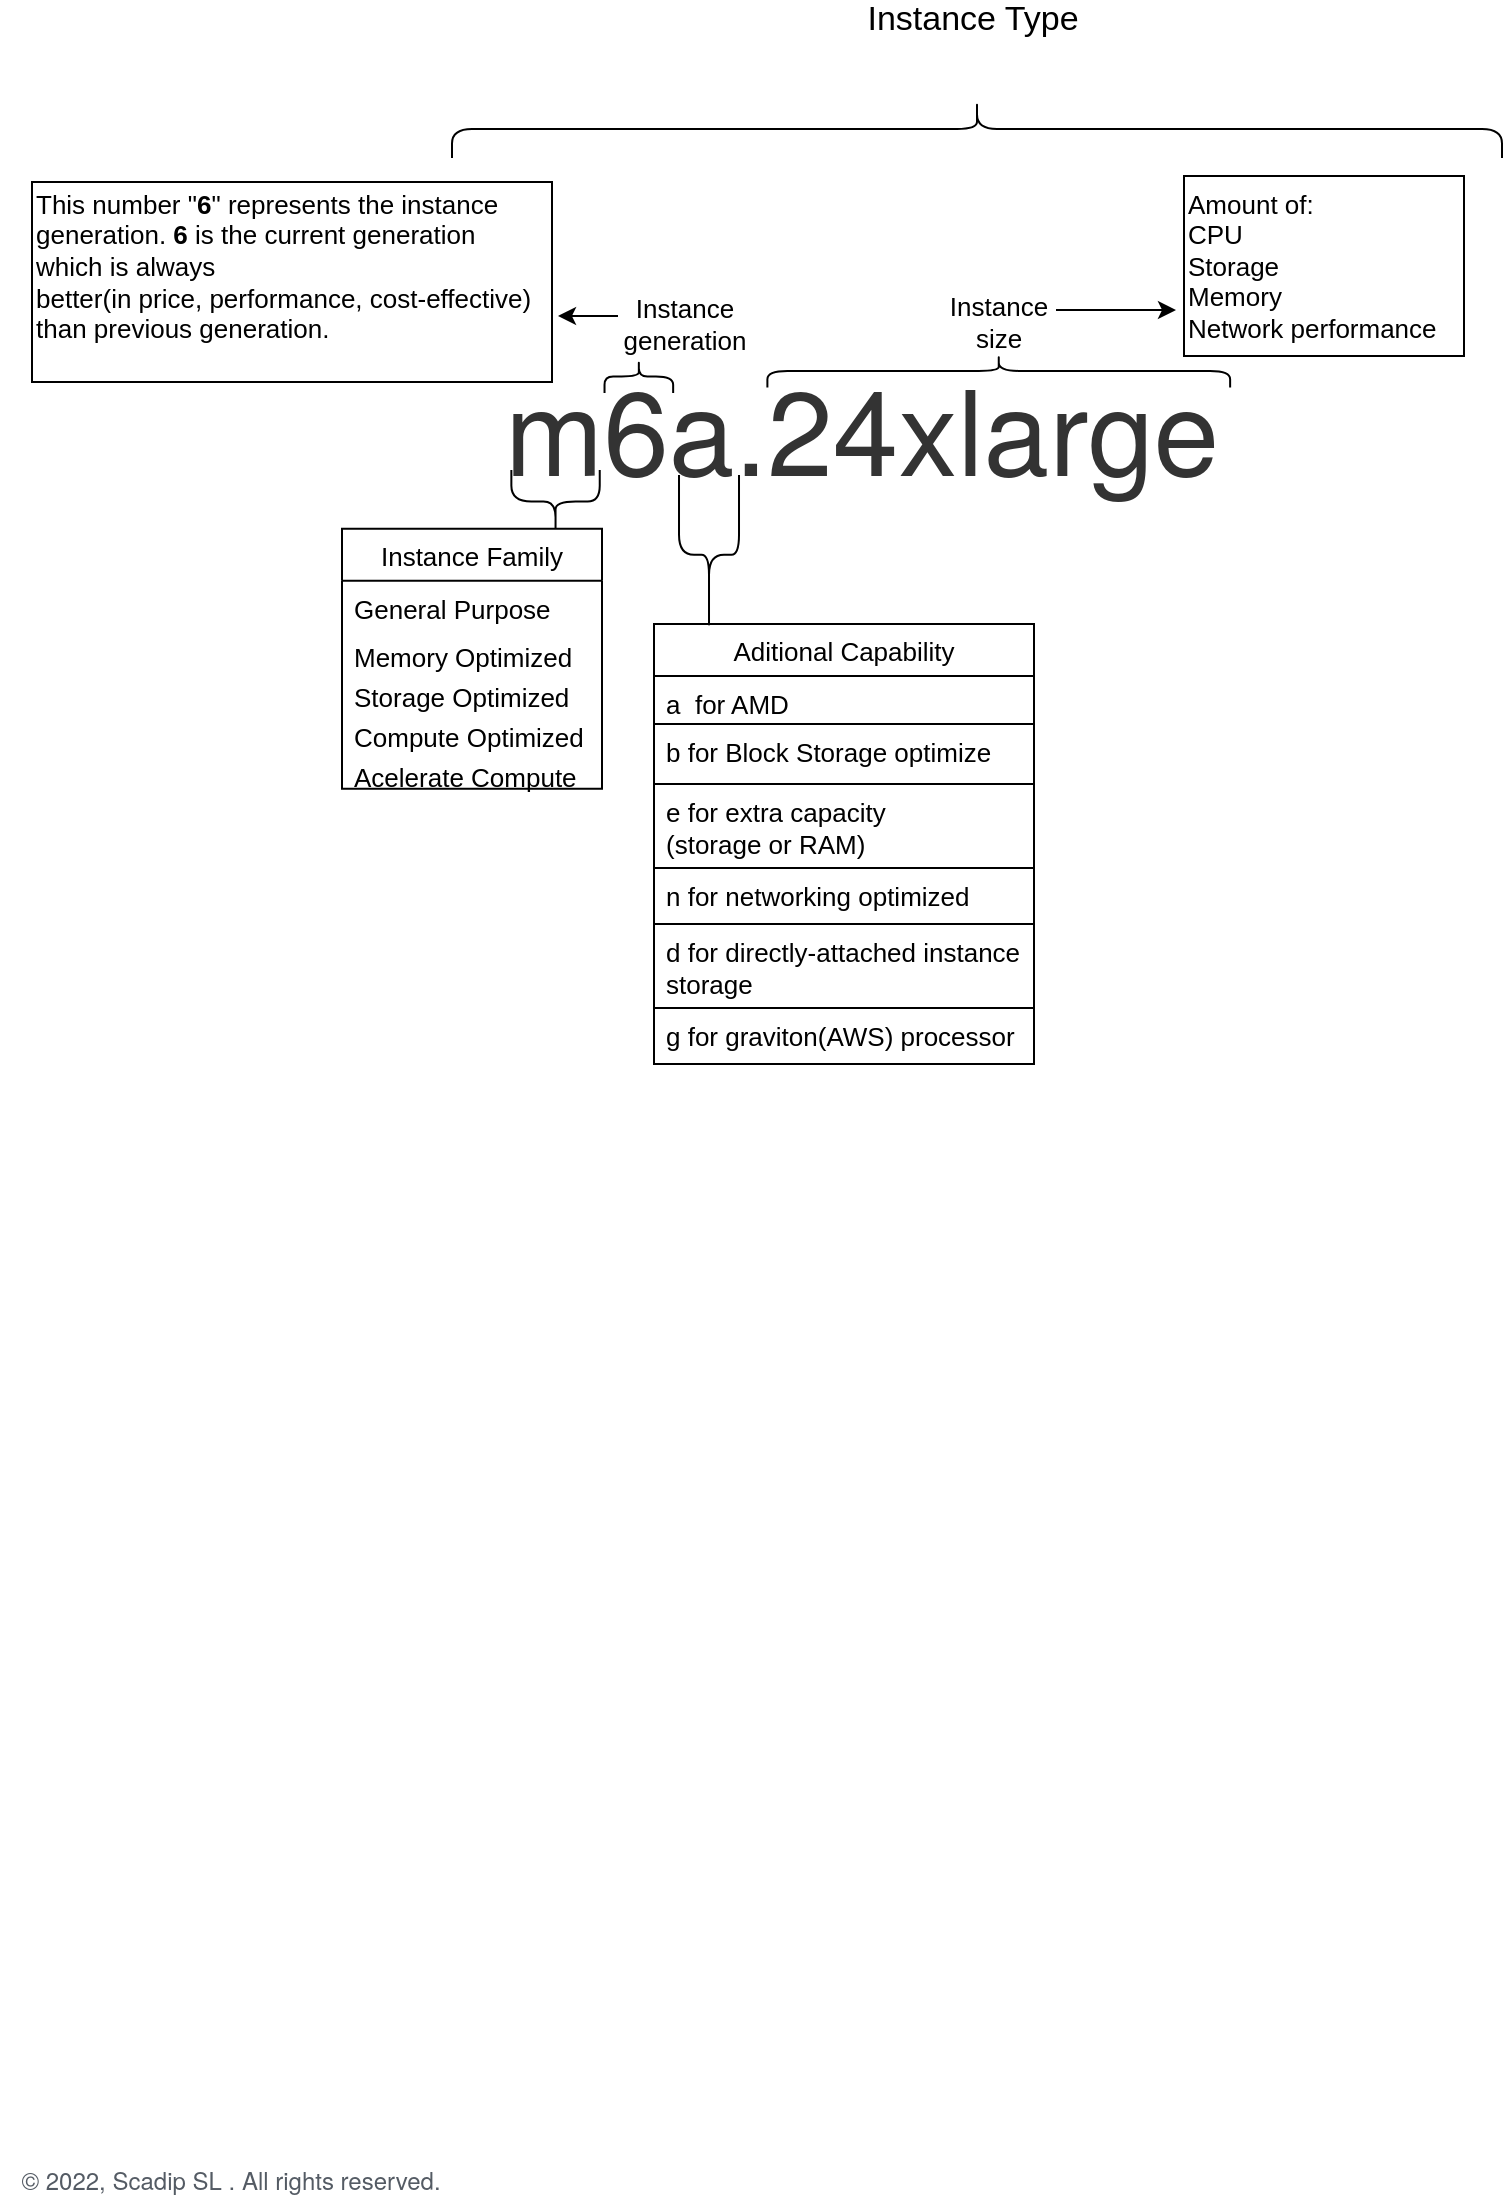 <mxfile version="20.0.1" type="github">
  <diagram id="Y3vReteuG-_UAJxLE3-L" name="Page-1">
    <mxGraphModel dx="703" dy="460" grid="1" gridSize="10" guides="1" tooltips="1" connect="1" arrows="1" fold="1" page="1" pageScale="1" pageWidth="827" pageHeight="1169" math="0" shadow="0">
      <root>
        <mxCell id="0" />
        <mxCell id="1" parent="0" />
        <mxCell id="GVlZAv8B5-ui3CyCfHK--1" value="&lt;span style=&quot;caret-color: rgb(51, 51, 51); color: rgb(51, 51, 51); font-family: AmazonEmber, &amp;quot;Helvetica Neue&amp;quot;, Helvetica, Arial, sans-serif; text-size-adjust: auto;&quot;&gt;&lt;font style=&quot;font-size: 59px;&quot;&gt;m6a.24xlarge&lt;/font&gt;&lt;/span&gt;" style="text;html=1;strokeColor=none;fillColor=none;align=center;verticalAlign=middle;whiteSpace=wrap;rounded=0;" parent="1" vertex="1">
          <mxGeometry x="310" y="238" width="260" height="70" as="geometry" />
        </mxCell>
        <mxCell id="GVlZAv8B5-ui3CyCfHK--2" value="" style="shape=curlyBracket;whiteSpace=wrap;html=1;rounded=1;fontSize=43;rotation=-90;size=0.5;" parent="1" vertex="1">
          <mxGeometry x="271.01" y="288.67" width="31.53" height="44.19" as="geometry" />
        </mxCell>
        <mxCell id="GVlZAv8B5-ui3CyCfHK--4" value="" style="shape=curlyBracket;whiteSpace=wrap;html=1;rounded=1;fontSize=43;rotation=-90;size=0.5;direction=west;" parent="1" vertex="1">
          <mxGeometry x="320.17" y="231.09" width="16.5" height="34.31" as="geometry" />
        </mxCell>
        <mxCell id="GVlZAv8B5-ui3CyCfHK--5" value="&lt;font style=&quot;font-size: 13px;&quot;&gt;Instance&lt;br&gt;generation&lt;br&gt;&lt;/font&gt;" style="text;html=1;align=center;verticalAlign=middle;resizable=0;points=[];autosize=1;strokeColor=none;fillColor=none;fontSize=13;" parent="1" vertex="1">
          <mxGeometry x="311" y="202" width="80" height="40" as="geometry" />
        </mxCell>
        <mxCell id="GVlZAv8B5-ui3CyCfHK--6" value="" style="shape=curlyBracket;whiteSpace=wrap;html=1;rounded=1;fontSize=43;rotation=-90;size=0.5;" parent="1" vertex="1">
          <mxGeometry x="323.63" y="322.38" width="79.75" height="30" as="geometry" />
        </mxCell>
        <mxCell id="GVlZAv8B5-ui3CyCfHK--8" value="Aditional Capability" style="swimlane;fontStyle=0;childLayout=stackLayout;horizontal=1;startSize=26;fillColor=none;horizontalStack=0;resizeParent=1;resizeParentMax=0;resizeLast=0;collapsible=1;marginBottom=0;fontSize=13;" parent="1" vertex="1">
          <mxGeometry x="336" y="372" width="190" height="220" as="geometry">
            <mxRectangle x="291" y="309" width="142" height="28" as="alternateBounds" />
          </mxGeometry>
        </mxCell>
        <mxCell id="GVlZAv8B5-ui3CyCfHK--9" value="a  for AMD" style="text;strokeColor=none;fillColor=none;align=left;verticalAlign=top;spacingLeft=4;spacingRight=4;overflow=hidden;rotatable=0;points=[[0,0.5],[1,0.5]];portConstraint=eastwest;fontSize=13;" parent="GVlZAv8B5-ui3CyCfHK--8" vertex="1">
          <mxGeometry y="26" width="190" height="24" as="geometry" />
        </mxCell>
        <mxCell id="GVlZAv8B5-ui3CyCfHK--10" value="b for Block Storage optimize" style="text;strokeColor=default;fillColor=none;align=left;verticalAlign=top;spacingLeft=4;spacingRight=4;overflow=hidden;rotatable=0;points=[[0,0.5],[1,0.5]];portConstraint=eastwest;fontSize=13;" parent="GVlZAv8B5-ui3CyCfHK--8" vertex="1">
          <mxGeometry y="50" width="190" height="30" as="geometry" />
        </mxCell>
        <mxCell id="GVlZAv8B5-ui3CyCfHK--11" value="e for extra capacity&#xa;(storage or RAM)" style="text;strokeColor=default;fillColor=none;align=left;verticalAlign=top;spacingLeft=4;spacingRight=4;overflow=hidden;rotatable=0;points=[[0,0.5],[1,0.5]];portConstraint=eastwest;fontSize=13;" parent="GVlZAv8B5-ui3CyCfHK--8" vertex="1">
          <mxGeometry y="80" width="190" height="42" as="geometry" />
        </mxCell>
        <mxCell id="GVlZAv8B5-ui3CyCfHK--12" value="n for networking optimized" style="text;strokeColor=none;fillColor=none;align=left;verticalAlign=top;spacingLeft=4;spacingRight=4;overflow=hidden;rotatable=0;points=[[0,0.5],[1,0.5]];portConstraint=eastwest;fontSize=13;" parent="GVlZAv8B5-ui3CyCfHK--8" vertex="1">
          <mxGeometry y="122" width="190" height="28" as="geometry" />
        </mxCell>
        <mxCell id="GVlZAv8B5-ui3CyCfHK--13" value="d for directly-attached instance &#xa;storage " style="text;strokeColor=default;fillColor=none;align=left;verticalAlign=top;spacingLeft=4;spacingRight=4;overflow=hidden;rotatable=0;points=[[0,0.5],[1,0.5]];portConstraint=eastwest;fontSize=13;" parent="GVlZAv8B5-ui3CyCfHK--8" vertex="1">
          <mxGeometry y="150" width="190" height="42" as="geometry" />
        </mxCell>
        <mxCell id="GVlZAv8B5-ui3CyCfHK--14" value="g for graviton(AWS) processor" style="text;strokeColor=none;fillColor=none;align=left;verticalAlign=top;spacingLeft=4;spacingRight=4;overflow=hidden;rotatable=0;points=[[0,0.5],[1,0.5]];portConstraint=eastwest;fontSize=13;" parent="GVlZAv8B5-ui3CyCfHK--8" vertex="1">
          <mxGeometry y="192" width="190" height="28" as="geometry" />
        </mxCell>
        <mxCell id="GVlZAv8B5-ui3CyCfHK--15" value="" style="shape=curlyBracket;whiteSpace=wrap;html=1;rounded=1;fontSize=43;rotation=-90;size=0.5;direction=west;" parent="1" vertex="1">
          <mxGeometry x="500.13" y="129.76" width="16.5" height="231.37" as="geometry" />
        </mxCell>
        <mxCell id="GVlZAv8B5-ui3CyCfHK--16" value="&lt;font style=&quot;font-size: 13px;&quot;&gt;Instance&lt;br&gt;size&lt;br&gt;&lt;/font&gt;" style="text;html=1;align=center;verticalAlign=middle;resizable=0;points=[];autosize=1;strokeColor=none;fillColor=none;fontSize=13;" parent="1" vertex="1">
          <mxGeometry x="477.63" y="201" width="60" height="40" as="geometry" />
        </mxCell>
        <mxCell id="GVlZAv8B5-ui3CyCfHK--22" value="&lt;font style=&quot;font-size: 13px;&quot;&gt;Amount of:&lt;br&gt;CPU&lt;br&gt;Storage&lt;br&gt;Memory&lt;br&gt;Network performance&lt;br&gt;&lt;/font&gt;" style="text;html=1;align=left;verticalAlign=middle;resizable=0;points=[];autosize=1;strokeColor=default;fillColor=none;fontSize=13;" parent="1" vertex="1">
          <mxGeometry x="601" y="148" width="140" height="90" as="geometry" />
        </mxCell>
        <mxCell id="GVlZAv8B5-ui3CyCfHK--24" value="" style="endArrow=classic;html=1;rounded=0;fontSize=59;" parent="1" edge="1">
          <mxGeometry width="50" height="50" relative="1" as="geometry">
            <mxPoint x="537" y="215" as="sourcePoint" />
            <mxPoint x="597" y="215" as="targetPoint" />
          </mxGeometry>
        </mxCell>
        <mxCell id="GVlZAv8B5-ui3CyCfHK--26" value="Instance Family" style="swimlane;fontStyle=0;childLayout=stackLayout;horizontal=1;startSize=26;fillColor=none;horizontalStack=0;resizeParent=1;resizeParentMax=0;resizeLast=0;collapsible=1;marginBottom=0;fontSize=13;" parent="1" vertex="1">
          <mxGeometry x="180" y="324.38" width="130" height="130" as="geometry">
            <mxRectangle x="180" y="324.38" width="142" height="28" as="alternateBounds" />
          </mxGeometry>
        </mxCell>
        <mxCell id="GVlZAv8B5-ui3CyCfHK--27" value="General Purpose" style="text;strokeColor=none;fillColor=none;align=left;verticalAlign=top;spacingLeft=4;spacingRight=4;overflow=hidden;rotatable=0;points=[[0,0.5],[1,0.5]];portConstraint=eastwest;fontSize=13;" parent="GVlZAv8B5-ui3CyCfHK--26" vertex="1">
          <mxGeometry y="26" width="130" height="24" as="geometry" />
        </mxCell>
        <mxCell id="GVlZAv8B5-ui3CyCfHK--29" value="Memory Optimized" style="text;strokeColor=none;fillColor=none;align=left;verticalAlign=top;spacingLeft=4;spacingRight=4;overflow=hidden;rotatable=0;points=[[0,0.5],[1,0.5]];portConstraint=eastwest;fontSize=13;" parent="GVlZAv8B5-ui3CyCfHK--26" vertex="1">
          <mxGeometry y="50" width="130" height="20" as="geometry" />
        </mxCell>
        <mxCell id="GVlZAv8B5-ui3CyCfHK--30" value="Storage Optimized&#xa;" style="text;strokeColor=none;fillColor=none;align=left;verticalAlign=top;spacingLeft=4;spacingRight=4;overflow=hidden;rotatable=0;points=[[0,0.5],[1,0.5]];portConstraint=eastwest;fontSize=13;" parent="GVlZAv8B5-ui3CyCfHK--26" vertex="1">
          <mxGeometry y="70" width="130" height="20" as="geometry" />
        </mxCell>
        <mxCell id="GVlZAv8B5-ui3CyCfHK--28" value="Compute Optimized " style="text;strokeColor=none;fillColor=none;align=left;verticalAlign=top;spacingLeft=4;spacingRight=4;overflow=hidden;rotatable=0;points=[[0,0.5],[1,0.5]];portConstraint=eastwest;fontSize=13;" parent="GVlZAv8B5-ui3CyCfHK--26" vertex="1">
          <mxGeometry y="90" width="130" height="20" as="geometry" />
        </mxCell>
        <mxCell id="GVlZAv8B5-ui3CyCfHK--31" value="Acelerate Compute" style="text;strokeColor=none;fillColor=none;align=left;verticalAlign=top;spacingLeft=4;spacingRight=4;overflow=hidden;rotatable=0;points=[[0,0.5],[1,0.5]];portConstraint=eastwest;fontSize=13;" parent="GVlZAv8B5-ui3CyCfHK--26" vertex="1">
          <mxGeometry y="110" width="130" height="20" as="geometry" />
        </mxCell>
        <mxCell id="GVlZAv8B5-ui3CyCfHK--34" value="" style="shape=curlyBracket;whiteSpace=wrap;html=1;rounded=1;shadow=0;sketch=0;fontSize=59;strokeColor=default;fillColor=default;direction=south;" parent="1" vertex="1">
          <mxGeometry x="235" y="110" width="525" height="29" as="geometry" />
        </mxCell>
        <mxCell id="GVlZAv8B5-ui3CyCfHK--36" value="&lt;font style=&quot;font-size: 17px;&quot;&gt;Instance Type&lt;br&gt;&lt;/font&gt;" style="text;html=1;align=center;verticalAlign=middle;resizable=0;points=[];autosize=1;strokeColor=none;fillColor=none;fontSize=13;" parent="1" vertex="1">
          <mxGeometry x="435" y="60" width="120" height="20" as="geometry" />
        </mxCell>
        <mxCell id="GVlZAv8B5-ui3CyCfHK--37" value="&lt;font style=&quot;font-size: 13px;&quot;&gt;This number &quot;&lt;b&gt;6&lt;/b&gt;&quot; represents the instance &lt;br&gt;generation. &lt;b&gt;6&lt;/b&gt; is the current generation&amp;nbsp;&lt;br&gt;which is always &lt;br&gt;better(in price, performance, cost-effective) &lt;br&gt;than previous&amp;nbsp;generation.&amp;nbsp;&lt;br&gt;&lt;br&gt;&lt;/font&gt;" style="text;html=1;align=left;verticalAlign=middle;resizable=0;points=[];autosize=1;strokeColor=default;fillColor=none;fontSize=13;" parent="1" vertex="1">
          <mxGeometry x="25" y="151" width="260" height="100" as="geometry" />
        </mxCell>
        <mxCell id="GVlZAv8B5-ui3CyCfHK--40" value="" style="endArrow=classic;html=1;rounded=0;fontSize=59;" parent="1" edge="1">
          <mxGeometry width="50" height="50" relative="1" as="geometry">
            <mxPoint x="318" y="218" as="sourcePoint" />
            <mxPoint x="288" y="218" as="targetPoint" />
          </mxGeometry>
        </mxCell>
        <mxCell id="zF_MRBgcFvzhpv9iCZwS-1" value="&lt;span style=&quot;color: rgb(84, 91, 100); font-family: &amp;quot;Amazon Ember&amp;quot;, &amp;quot;Helvetica Neue&amp;quot;, Roboto, Arial, sans-serif; text-align: start; background-color: rgb(255, 255, 255);&quot;&gt;© 2022, Scadip SL&amp;nbsp;&lt;/span&gt;&lt;span style=&quot;color: rgb(84, 91, 100); font-family: &amp;quot;Amazon Ember&amp;quot;, &amp;quot;Helvetica Neue&amp;quot;, Roboto, Arial, sans-serif; text-align: start; background-color: rgb(255, 255, 255);&quot;&gt;. All rights reserved.&lt;/span&gt;" style="text;html=1;align=center;verticalAlign=middle;resizable=0;points=[];autosize=1;strokeColor=none;fillColor=none;fontSize=12;" parent="1" vertex="1">
          <mxGeometry x="9" y="1140" width="230" height="20" as="geometry" />
        </mxCell>
      </root>
    </mxGraphModel>
  </diagram>
</mxfile>
